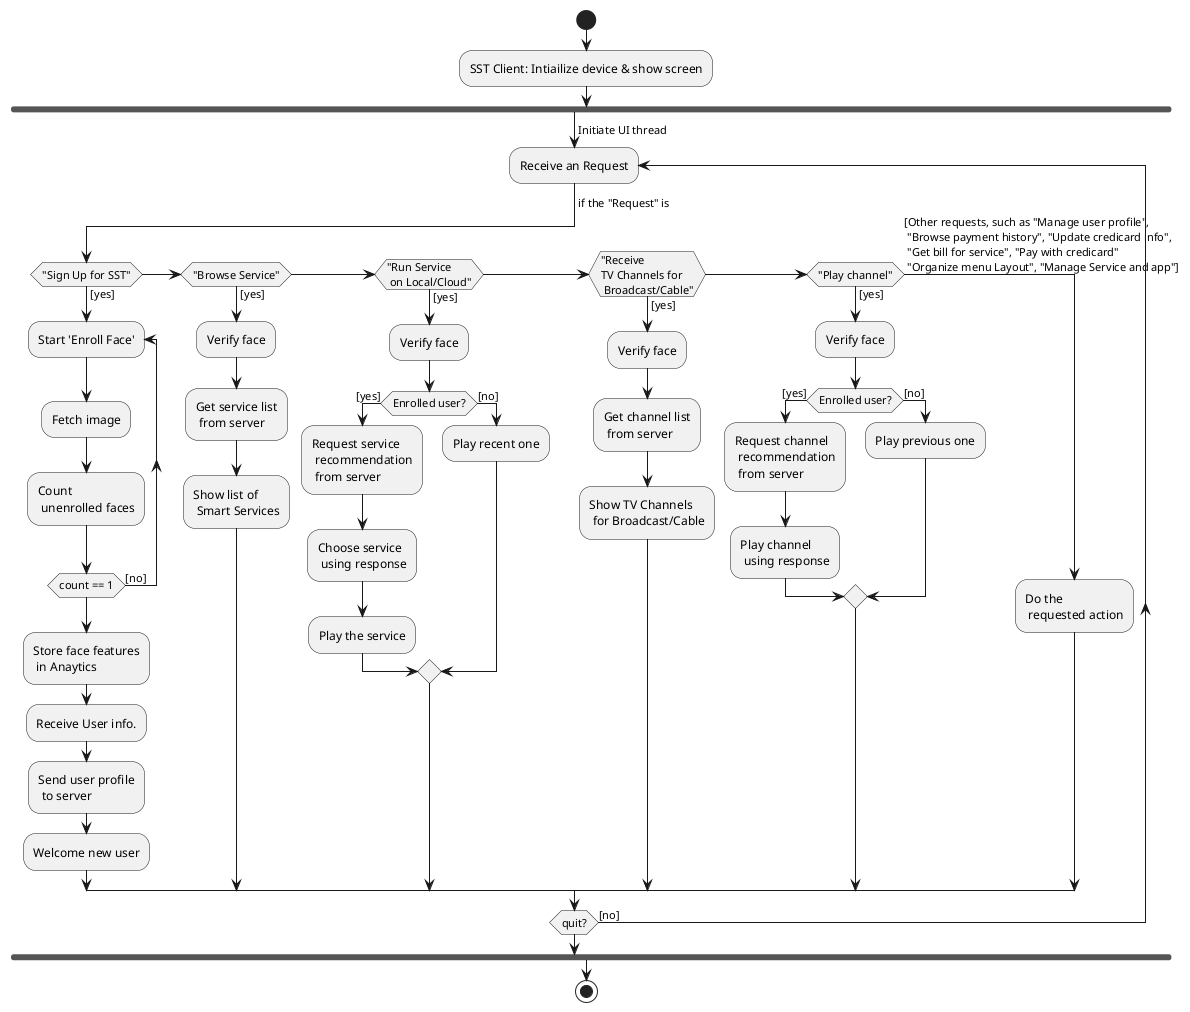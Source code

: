 @startuml
start
:SST Client: Intiailize device & show screen;

fork

->Initiate UI thread;
repeat:Receive an Request;

  -> if the "Request" is;
  if ("Sign Up for SST") then ([yes])
    repeat:Start 'Enroll Face';
      :Fetch image;
      :Count 
       unenrolled faces;
    repeat while (count == 1) is ([no])
    :Store face features\n in Anaytics;
    :Receive User info.;
    :Send user profile
     to server;
    :Welcome new user;
  elseif ("Browse Service") then ([yes])
    :Verify face;
    :Get service list\n from server;
    :Show list of\n Smart Services;
  elseif ("Run Service\n on Local/Cloud") then ([yes])
    :Verify face;
    if (Enrolled user?) then ([yes])
      :Request service\n recommendation\n from server;
      :Choose service\n using response;
      :Play the service;
    else ([no])
      :Play recent one;
    endif
  elseif ("Receive\nTV Channels for\n Broadcast/Cable") then ([yes])
    :Verify face;
    :Get channel list\n from server;
    :Show TV Channels
     for Broadcast/Cable;
  elseif ("Play channel") then ([yes])
    :Verify face;
    if (Enrolled user?) then ([yes])
      :Request channel\n recommendation\n from server;
      :Play channel\n using response;
    else ([no])
      :Play previous one;
    endif
  else ([Other requests, such as "Manage user profile",\n "Browse payment history", "Update credicard info",\n "Get bill for service", "Pay with credicard"\n "Organize menu Layout", "Manage Service and app"])
    :Do the\n requested action;
  endif

repeat while (quit?) is ([no])
 

endfork

stop
@enduml